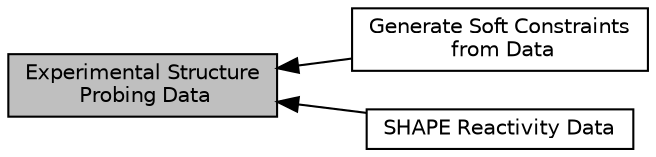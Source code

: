 digraph "Experimental Structure Probing Data"
{
  bgcolor="transparent";
  edge [fontname="Helvetica",fontsize="10",labelfontname="Helvetica",labelfontsize="10"];
  node [fontname="Helvetica",fontsize="10",shape=box];
  rankdir=LR;
  Node2 [label="Generate Soft Constraints\l from Data",height=0.2,width=0.4,color="black",URL="$group__perturbation.html",tooltip="Find a vector of perturbation energies that minimizes the discripancies between predicted and observe..."];
  Node0 [label="Experimental Structure\l Probing Data",height=0.2,width=0.4,color="black", fillcolor="grey75", style="filled", fontcolor="black",tooltip="Include Experimental Structure Probing Data to Guide Structure Predictions."];
  Node1 [label="SHAPE Reactivity Data",height=0.2,width=0.4,color="black",URL="$group__SHAPE__reactivities.html",tooltip="Incorporate SHAPE reactivity structure probing data into the folding recursions by means of soft cons..."];
  Node0->Node1 [shape=plaintext, dir="back", style="solid"];
  Node0->Node2 [shape=plaintext, dir="back", style="solid"];
}
